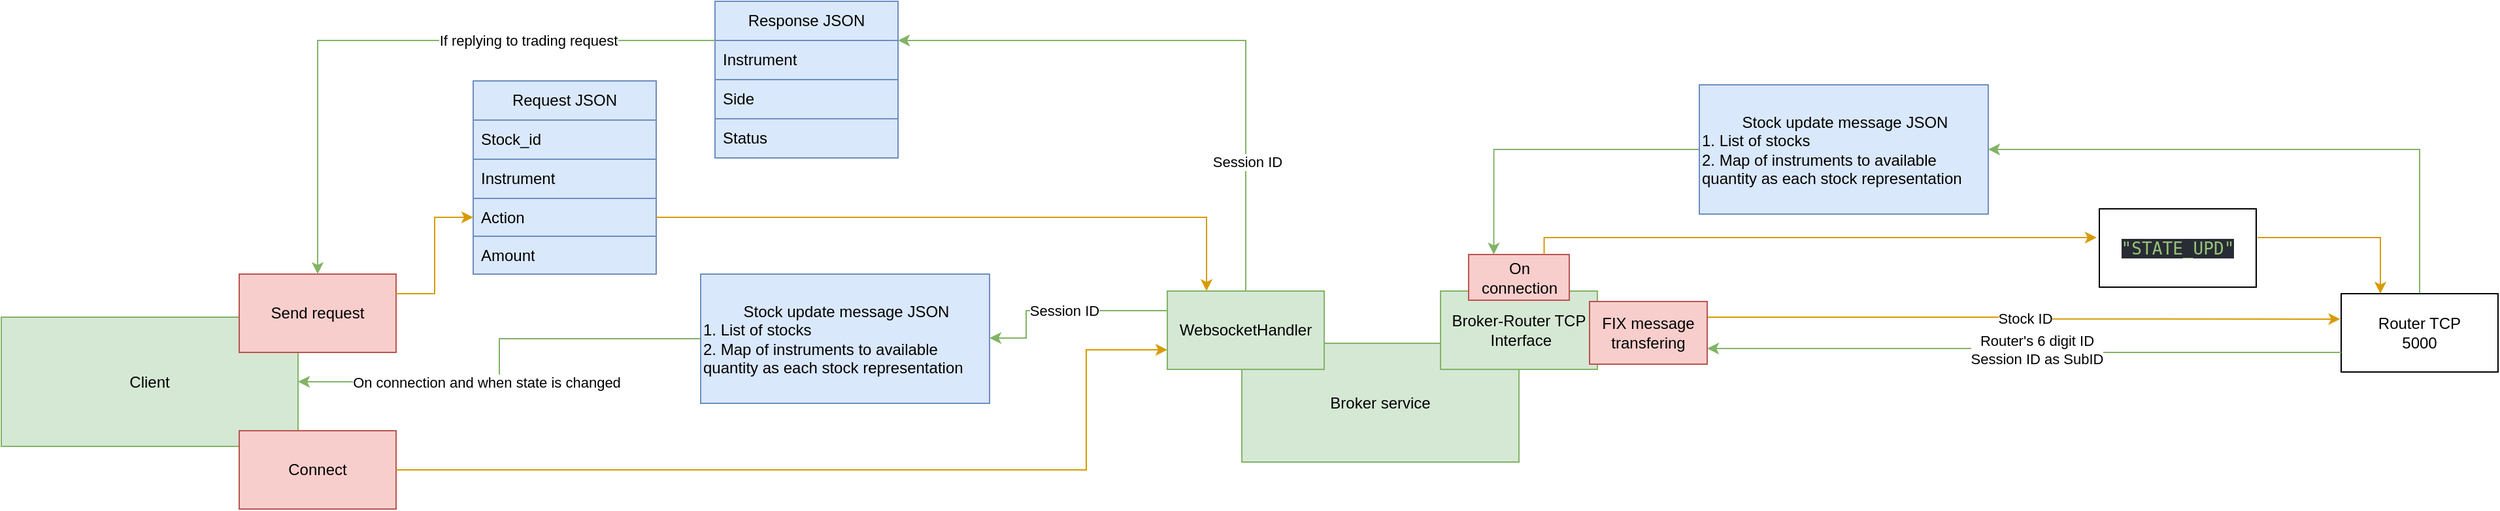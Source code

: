 <mxfile version="24.8.4">
  <diagram name="Page-1" id="ken7y6joCxxG52pc1tjB">
    <mxGraphModel dx="2474" dy="1159" grid="0" gridSize="10" guides="1" tooltips="1" connect="1" arrows="1" fold="1" page="0" pageScale="1" pageWidth="850" pageHeight="1100" math="0" shadow="0">
      <root>
        <mxCell id="0" />
        <mxCell id="1" parent="0" />
        <mxCell id="lNfRjI5df_jo4oD9Ux-3-17" value="" style="group;strokeColor=#6c8ebf;movable=1;resizable=1;rotatable=1;deletable=1;editable=1;locked=0;connectable=1;fillColor=#dae8fc;" parent="1" vertex="1" connectable="0">
          <mxGeometry x="-105" y="-217" width="140" height="148" as="geometry" />
        </mxCell>
        <mxCell id="lNfRjI5df_jo4oD9Ux-3-12" value="Request JSON" style="swimlane;fontStyle=0;childLayout=stackLayout;horizontal=1;startSize=30;horizontalStack=0;resizeParent=1;resizeParentMax=0;resizeLast=0;collapsible=1;marginBottom=0;whiteSpace=wrap;html=1;strokeColor=#6c8ebf;movable=1;resizable=1;rotatable=1;deletable=1;editable=1;locked=0;connectable=1;fillColor=#dae8fc;" parent="lNfRjI5df_jo4oD9Ux-3-17" vertex="1">
          <mxGeometry width="140" height="119" as="geometry" />
        </mxCell>
        <mxCell id="lNfRjI5df_jo4oD9Ux-3-13" value="&lt;div&gt;Stock_id&lt;/div&gt;" style="text;strokeColor=#6c8ebf;fillColor=#dae8fc;align=left;verticalAlign=middle;spacingLeft=4;spacingRight=4;overflow=hidden;points=[[0,0.5],[1,0.5]];portConstraint=eastwest;rotatable=1;whiteSpace=wrap;html=1;movable=1;resizable=1;deletable=1;editable=1;locked=0;connectable=1;" parent="lNfRjI5df_jo4oD9Ux-3-12" vertex="1">
          <mxGeometry y="30" width="140" height="30" as="geometry" />
        </mxCell>
        <mxCell id="lNfRjI5df_jo4oD9Ux-3-14" value="Instrument" style="text;strokeColor=#6c8ebf;fillColor=#dae8fc;align=left;verticalAlign=middle;spacingLeft=4;spacingRight=4;overflow=hidden;points=[[0,0.5],[1,0.5]];portConstraint=eastwest;rotatable=1;whiteSpace=wrap;html=1;movable=1;resizable=1;deletable=1;editable=1;locked=0;connectable=1;" parent="lNfRjI5df_jo4oD9Ux-3-12" vertex="1">
          <mxGeometry y="60" width="140" height="30" as="geometry" />
        </mxCell>
        <mxCell id="lNfRjI5df_jo4oD9Ux-3-15" value="Action" style="text;strokeColor=#6c8ebf;fillColor=#dae8fc;align=left;verticalAlign=middle;spacingLeft=4;spacingRight=4;overflow=hidden;points=[[0,0.5],[1,0.5]];portConstraint=eastwest;rotatable=1;whiteSpace=wrap;html=1;movable=1;resizable=1;deletable=1;editable=1;locked=0;connectable=1;" parent="lNfRjI5df_jo4oD9Ux-3-12" vertex="1">
          <mxGeometry y="90" width="140" height="29" as="geometry" />
        </mxCell>
        <mxCell id="lNfRjI5df_jo4oD9Ux-3-16" value="Amount" style="text;strokeColor=#6c8ebf;fillColor=#dae8fc;align=left;verticalAlign=middle;spacingLeft=4;spacingRight=4;overflow=hidden;points=[[0,0.5],[1,0.5]];portConstraint=eastwest;rotatable=1;whiteSpace=wrap;html=1;movable=1;resizable=1;deletable=1;editable=1;locked=0;connectable=1;" parent="lNfRjI5df_jo4oD9Ux-3-17" vertex="1">
          <mxGeometry y="119" width="140" height="29" as="geometry" />
        </mxCell>
        <mxCell id="lNfRjI5df_jo4oD9Ux-3-59" value="" style="group" parent="1" vertex="1" connectable="0">
          <mxGeometry x="-466" y="-69" width="302" height="180" as="geometry" />
        </mxCell>
        <mxCell id="lNfRjI5df_jo4oD9Ux-3-2" value="&lt;div&gt;Client&lt;/div&gt;" style="rounded=0;whiteSpace=wrap;html=1;fillColor=#d5e8d4;strokeColor=#82b366;" parent="lNfRjI5df_jo4oD9Ux-3-59" vertex="1">
          <mxGeometry y="33" width="227" height="99" as="geometry" />
        </mxCell>
        <mxCell id="lNfRjI5df_jo4oD9Ux-3-3" value="Connect" style="rounded=0;whiteSpace=wrap;html=1;strokeColor=#b85450;fillColor=#f8cecc;" parent="lNfRjI5df_jo4oD9Ux-3-59" vertex="1">
          <mxGeometry x="182" y="120" width="120" height="60" as="geometry" />
        </mxCell>
        <mxCell id="lNfRjI5df_jo4oD9Ux-3-4" value="Send request" style="rounded=0;whiteSpace=wrap;html=1;strokeColor=#b85450;fillColor=#f8cecc;" parent="lNfRjI5df_jo4oD9Ux-3-59" vertex="1">
          <mxGeometry x="182" width="120" height="60" as="geometry" />
        </mxCell>
        <mxCell id="lNfRjI5df_jo4oD9Ux-3-63" style="edgeStyle=orthogonalEdgeStyle;rounded=0;orthogonalLoop=1;jettySize=auto;html=1;entryX=0.25;entryY=0;entryDx=0;entryDy=0;exitX=1;exitY=0.5;exitDx=0;exitDy=0;fillColor=#ffe6cc;strokeColor=#d79b00;" parent="1" source="lNfRjI5df_jo4oD9Ux-3-15" target="lNfRjI5df_jo4oD9Ux-3-1" edge="1">
          <mxGeometry relative="1" as="geometry">
            <mxPoint x="102" y="-44" as="sourcePoint" />
            <mxPoint x="324" y="-38" as="targetPoint" />
          </mxGeometry>
        </mxCell>
        <mxCell id="lNfRjI5df_jo4oD9Ux-3-67" value="On connection and when state is changed" style="edgeStyle=orthogonalEdgeStyle;rounded=0;orthogonalLoop=1;jettySize=auto;html=1;exitX=0;exitY=0.5;exitDx=0;exitDy=0;entryX=1;entryY=0.5;entryDx=0;entryDy=0;fillColor=#d5e8d4;strokeColor=#82b366;" parent="1" source="lNfRjI5df_jo4oD9Ux-3-35" target="lNfRjI5df_jo4oD9Ux-3-2" edge="1">
          <mxGeometry x="0.155" relative="1" as="geometry">
            <mxPoint as="offset" />
          </mxGeometry>
        </mxCell>
        <mxCell id="XJ4eUi7MdlEYZHbUbvkn-11" value="" style="edgeStyle=orthogonalEdgeStyle;rounded=0;orthogonalLoop=1;jettySize=auto;html=1;exitX=0.5;exitY=0;exitDx=0;exitDy=0;entryX=1;entryY=0.25;entryDx=0;entryDy=0;fillColor=#d5e8d4;strokeColor=#82b366;" parent="1" source="lNfRjI5df_jo4oD9Ux-3-1" target="lNfRjI5df_jo4oD9Ux-3-82" edge="1">
          <mxGeometry relative="1" as="geometry" />
        </mxCell>
        <mxCell id="XJ4eUi7MdlEYZHbUbvkn-13" value="Session ID" style="edgeLabel;html=1;align=center;verticalAlign=middle;resizable=0;points=[];" parent="XJ4eUi7MdlEYZHbUbvkn-11" vertex="1" connectable="0">
          <mxGeometry x="-0.568" y="-1" relative="1" as="geometry">
            <mxPoint as="offset" />
          </mxGeometry>
        </mxCell>
        <mxCell id="lNfRjI5df_jo4oD9Ux-3-35" value="&lt;div align=&quot;center&quot;&gt;Stock update message JSON&lt;br&gt;&lt;/div&gt;&lt;div&gt;1. List of stocks&lt;/div&gt;&lt;div&gt;2. Map of instruments to available quantity as each stock representation&lt;br&gt;&lt;/div&gt;" style="rounded=0;whiteSpace=wrap;html=1;align=left;fillColor=#dae8fc;strokeColor=#6c8ebf;" parent="1" vertex="1">
          <mxGeometry x="69" y="-69" width="221" height="99" as="geometry" />
        </mxCell>
        <mxCell id="lNfRjI5df_jo4oD9Ux-3-82" value="Response JSON" style="swimlane;fontStyle=0;childLayout=stackLayout;horizontal=1;startSize=30;horizontalStack=0;resizeParent=1;resizeParentMax=0;resizeLast=0;collapsible=1;marginBottom=0;whiteSpace=wrap;html=1;fillColor=#dae8fc;strokeColor=#6c8ebf;" parent="1" vertex="1">
          <mxGeometry x="80" y="-278" width="140" height="120" as="geometry" />
        </mxCell>
        <mxCell id="lNfRjI5df_jo4oD9Ux-3-83" value="Instrument" style="text;strokeColor=#6c8ebf;fillColor=#dae8fc;align=left;verticalAlign=middle;spacingLeft=4;spacingRight=4;overflow=hidden;points=[[0,0.5],[1,0.5]];portConstraint=eastwest;rotatable=0;whiteSpace=wrap;html=1;" parent="lNfRjI5df_jo4oD9Ux-3-82" vertex="1">
          <mxGeometry y="30" width="140" height="30" as="geometry" />
        </mxCell>
        <mxCell id="lNfRjI5df_jo4oD9Ux-3-85" value="Side" style="text;strokeColor=#6c8ebf;fillColor=#dae8fc;align=left;verticalAlign=middle;spacingLeft=4;spacingRight=4;overflow=hidden;points=[[0,0.5],[1,0.5]];portConstraint=eastwest;rotatable=0;whiteSpace=wrap;html=1;" parent="lNfRjI5df_jo4oD9Ux-3-82" vertex="1">
          <mxGeometry y="60" width="140" height="30" as="geometry" />
        </mxCell>
        <mxCell id="lNfRjI5df_jo4oD9Ux-3-84" value="Status" style="text;strokeColor=#6c8ebf;fillColor=#dae8fc;align=left;verticalAlign=middle;spacingLeft=4;spacingRight=4;overflow=hidden;points=[[0,0.5],[1,0.5]];portConstraint=eastwest;rotatable=0;whiteSpace=wrap;html=1;" parent="lNfRjI5df_jo4oD9Ux-3-82" vertex="1">
          <mxGeometry y="90" width="140" height="30" as="geometry" />
        </mxCell>
        <mxCell id="lNfRjI5df_jo4oD9Ux-3-87" style="edgeStyle=orthogonalEdgeStyle;rounded=0;orthogonalLoop=1;jettySize=auto;html=1;exitX=0;exitY=0.25;exitDx=0;exitDy=0;fillColor=#d5e8d4;strokeColor=#82b366;" parent="1" source="lNfRjI5df_jo4oD9Ux-3-82" target="lNfRjI5df_jo4oD9Ux-3-4" edge="1">
          <mxGeometry relative="1" as="geometry" />
        </mxCell>
        <mxCell id="XJ4eUi7MdlEYZHbUbvkn-14" value="If replying to trading request" style="edgeLabel;html=1;align=center;verticalAlign=middle;resizable=0;points=[];" parent="lNfRjI5df_jo4oD9Ux-3-87" vertex="1" connectable="0">
          <mxGeometry x="-0.084" y="-4" relative="1" as="geometry">
            <mxPoint x="78" y="4" as="offset" />
          </mxGeometry>
        </mxCell>
        <mxCell id="lNfRjI5df_jo4oD9Ux-3-89" style="edgeStyle=orthogonalEdgeStyle;rounded=0;orthogonalLoop=1;jettySize=auto;html=1;exitX=1;exitY=0.25;exitDx=0;exitDy=0;entryX=0;entryY=0.5;entryDx=0;entryDy=0;fillColor=#ffe6cc;strokeColor=#d79b00;" parent="1" source="lNfRjI5df_jo4oD9Ux-3-4" target="lNfRjI5df_jo4oD9Ux-3-15" edge="1">
          <mxGeometry relative="1" as="geometry" />
        </mxCell>
        <mxCell id="XJ4eUi7MdlEYZHbUbvkn-26" style="edgeStyle=orthogonalEdgeStyle;rounded=0;orthogonalLoop=1;jettySize=auto;html=1;exitX=0.5;exitY=0;exitDx=0;exitDy=0;entryX=1;entryY=0.5;entryDx=0;entryDy=0;fillColor=#d5e8d4;strokeColor=#82b366;" parent="1" source="XJ4eUi7MdlEYZHbUbvkn-1" target="XJ4eUi7MdlEYZHbUbvkn-25" edge="1">
          <mxGeometry relative="1" as="geometry" />
        </mxCell>
        <mxCell id="XJ4eUi7MdlEYZHbUbvkn-1" value="&lt;div&gt;Router TCP&lt;/div&gt;&lt;div&gt;5000&lt;/div&gt;" style="rounded=0;whiteSpace=wrap;html=1;" parent="1" vertex="1">
          <mxGeometry x="1324" y="-54" width="120" height="60" as="geometry" />
        </mxCell>
        <mxCell id="XJ4eUi7MdlEYZHbUbvkn-4" value="&lt;div&gt;Stock ID&lt;br&gt;&lt;/div&gt;" style="edgeStyle=orthogonalEdgeStyle;rounded=0;orthogonalLoop=1;jettySize=auto;html=1;exitX=1;exitY=0.25;exitDx=0;exitDy=0;entryX=-0.006;entryY=0.324;entryDx=0;entryDy=0;fillColor=#ffe6cc;strokeColor=#d79b00;entryPerimeter=0;" parent="1" source="XJ4eUi7MdlEYZHbUbvkn-18" target="XJ4eUi7MdlEYZHbUbvkn-1" edge="1">
          <mxGeometry relative="1" as="geometry" />
        </mxCell>
        <mxCell id="XJ4eUi7MdlEYZHbUbvkn-7" style="edgeStyle=orthogonalEdgeStyle;rounded=0;orthogonalLoop=1;jettySize=auto;html=1;exitX=1;exitY=0.5;exitDx=0;exitDy=0;entryX=0;entryY=0.75;entryDx=0;entryDy=0;fillColor=#ffe6cc;strokeColor=#d79b00;" parent="1" source="lNfRjI5df_jo4oD9Ux-3-3" target="lNfRjI5df_jo4oD9Ux-3-1" edge="1">
          <mxGeometry relative="1" as="geometry">
            <Array as="points">
              <mxPoint x="364" y="81" />
              <mxPoint x="364" y="-11" />
            </Array>
          </mxGeometry>
        </mxCell>
        <mxCell id="XJ4eUi7MdlEYZHbUbvkn-8" value="Session ID" style="edgeStyle=orthogonalEdgeStyle;rounded=0;orthogonalLoop=1;jettySize=auto;html=1;exitX=0;exitY=0.25;exitDx=0;exitDy=0;entryX=1;entryY=0.5;entryDx=0;entryDy=0;fillColor=#d5e8d4;strokeColor=#82b366;" parent="1" source="lNfRjI5df_jo4oD9Ux-3-1" target="lNfRjI5df_jo4oD9Ux-3-35" edge="1">
          <mxGeometry relative="1" as="geometry">
            <Array as="points">
              <mxPoint x="318" y="-41" />
              <mxPoint x="318" y="-20" />
              <mxPoint x="290" y="-20" />
            </Array>
          </mxGeometry>
        </mxCell>
        <mxCell id="XJ4eUi7MdlEYZHbUbvkn-19" value="" style="edgeStyle=orthogonalEdgeStyle;rounded=0;orthogonalLoop=1;jettySize=auto;html=1;exitX=0;exitY=0.75;exitDx=0;exitDy=0;entryX=1;entryY=0.75;entryDx=0;entryDy=0;fillColor=#d5e8d4;strokeColor=#82b366;" parent="1" source="XJ4eUi7MdlEYZHbUbvkn-1" target="XJ4eUi7MdlEYZHbUbvkn-18" edge="1">
          <mxGeometry x="0.004" relative="1" as="geometry">
            <mxPoint x="972" y="-11" as="sourcePoint" />
            <mxPoint x="755" y="-11" as="targetPoint" />
            <mxPoint as="offset" />
          </mxGeometry>
        </mxCell>
        <mxCell id="XJ4eUi7MdlEYZHbUbvkn-20" value="&lt;div&gt;Router&#39;s 6 digit ID&lt;/div&gt;Session ID as SubID" style="edgeLabel;html=1;align=center;verticalAlign=middle;resizable=0;points=[];" parent="XJ4eUi7MdlEYZHbUbvkn-19" vertex="1" connectable="0">
          <mxGeometry x="-0.045" y="-2" relative="1" as="geometry">
            <mxPoint as="offset" />
          </mxGeometry>
        </mxCell>
        <mxCell id="XJ4eUi7MdlEYZHbUbvkn-22" value="" style="group" parent="1" vertex="1" connectable="0">
          <mxGeometry x="426" y="-56" width="413" height="131" as="geometry" />
        </mxCell>
        <mxCell id="XJ4eUi7MdlEYZHbUbvkn-3" value="" style="group" parent="XJ4eUi7MdlEYZHbUbvkn-22" vertex="1" connectable="0">
          <mxGeometry width="329" height="131" as="geometry" />
        </mxCell>
        <mxCell id="XJ4eUi7MdlEYZHbUbvkn-2" value="&lt;div&gt;Broker service&lt;/div&gt;" style="rounded=0;whiteSpace=wrap;html=1;fillColor=#d5e8d4;strokeColor=#82b366;" parent="XJ4eUi7MdlEYZHbUbvkn-3" vertex="1">
          <mxGeometry x="57" y="40" width="212" height="91" as="geometry" />
        </mxCell>
        <mxCell id="lNfRjI5df_jo4oD9Ux-3-1" value="&lt;div&gt;WebsocketHandler&lt;/div&gt;" style="rounded=0;whiteSpace=wrap;html=1;strokeColor=#82b366;fillColor=#d5e8d4;" parent="XJ4eUi7MdlEYZHbUbvkn-3" vertex="1">
          <mxGeometry width="120" height="60" as="geometry" />
        </mxCell>
        <mxCell id="lNfRjI5df_jo4oD9Ux-3-5" value="&lt;div&gt;Broker-Router TCP&lt;/div&gt;&amp;nbsp;Interface" style="rounded=0;whiteSpace=wrap;html=1;fillColor=#d5e8d4;strokeColor=#82b366;" parent="XJ4eUi7MdlEYZHbUbvkn-3" vertex="1">
          <mxGeometry x="209" width="120" height="60" as="geometry" />
        </mxCell>
        <mxCell id="XJ4eUi7MdlEYZHbUbvkn-17" value="On &lt;br&gt;&lt;div&gt;connection&lt;/div&gt;" style="rounded=0;whiteSpace=wrap;html=1;fillColor=#f8cecc;strokeColor=#b85450;" parent="XJ4eUi7MdlEYZHbUbvkn-3" vertex="1">
          <mxGeometry x="230.5" y="-28" width="77" height="35" as="geometry" />
        </mxCell>
        <mxCell id="XJ4eUi7MdlEYZHbUbvkn-18" value="FIX message transfering" style="rounded=0;whiteSpace=wrap;html=1;fillColor=#f8cecc;strokeColor=#b85450;" parent="XJ4eUi7MdlEYZHbUbvkn-22" vertex="1">
          <mxGeometry x="323" y="8" width="90" height="48" as="geometry" />
        </mxCell>
        <mxCell id="XJ4eUi7MdlEYZHbUbvkn-23" style="edgeStyle=orthogonalEdgeStyle;rounded=0;orthogonalLoop=1;jettySize=auto;html=1;exitX=1.008;exitY=0.367;exitDx=0;exitDy=0;entryX=0.25;entryY=0;entryDx=0;entryDy=0;fillColor=#ffe6cc;strokeColor=#d79b00;exitPerimeter=0;" parent="1" source="otBM4BZGipmRi4desWAm-1" target="XJ4eUi7MdlEYZHbUbvkn-1" edge="1">
          <mxGeometry relative="1" as="geometry" />
        </mxCell>
        <mxCell id="XJ4eUi7MdlEYZHbUbvkn-27" style="edgeStyle=orthogonalEdgeStyle;rounded=0;orthogonalLoop=1;jettySize=auto;html=1;exitX=0;exitY=0.5;exitDx=0;exitDy=0;entryX=0.25;entryY=0;entryDx=0;entryDy=0;fillColor=#d5e8d4;strokeColor=#82b366;" parent="1" source="XJ4eUi7MdlEYZHbUbvkn-25" target="XJ4eUi7MdlEYZHbUbvkn-17" edge="1">
          <mxGeometry relative="1" as="geometry" />
        </mxCell>
        <mxCell id="XJ4eUi7MdlEYZHbUbvkn-25" value="&lt;div align=&quot;center&quot;&gt;Stock update message JSON&lt;br&gt;&lt;/div&gt;&lt;div&gt;1. List of stocks&lt;/div&gt;&lt;div&gt;2. Map of instruments to available quantity as each stock representation&lt;br&gt;&lt;/div&gt;" style="rounded=0;whiteSpace=wrap;html=1;align=left;fillColor=#dae8fc;strokeColor=#6c8ebf;" parent="1" vertex="1">
          <mxGeometry x="833" y="-214" width="221" height="99" as="geometry" />
        </mxCell>
        <mxCell id="otBM4BZGipmRi4desWAm-2" value="" style="edgeStyle=orthogonalEdgeStyle;rounded=0;orthogonalLoop=1;jettySize=auto;html=1;exitX=0.75;exitY=0;exitDx=0;exitDy=0;entryX=-0.017;entryY=0.367;entryDx=0;entryDy=0;fillColor=#ffe6cc;strokeColor=#d79b00;entryPerimeter=0;" edge="1" parent="1" source="XJ4eUi7MdlEYZHbUbvkn-17" target="otBM4BZGipmRi4desWAm-1">
          <mxGeometry relative="1" as="geometry">
            <mxPoint x="714" y="-84" as="sourcePoint" />
            <mxPoint x="1354" y="-54" as="targetPoint" />
            <Array as="points">
              <mxPoint x="714" y="-97" />
            </Array>
          </mxGeometry>
        </mxCell>
        <mxCell id="otBM4BZGipmRi4desWAm-1" value="&lt;div style=&quot;background-color:#282c34;color:#abb2bf&quot;&gt;&lt;pre style=&quot;font-family:&#39;JetBrains Mono&#39;,monospace;font-size:9.8pt;&quot;&gt;&lt;span style=&quot;color:#98c379;&quot;&gt;&quot;STATE_UPD&quot;&lt;/span&gt;&lt;/pre&gt;&lt;/div&gt;" style="rounded=0;whiteSpace=wrap;html=1;" vertex="1" parent="1">
          <mxGeometry x="1139" y="-119" width="120" height="60" as="geometry" />
        </mxCell>
      </root>
    </mxGraphModel>
  </diagram>
</mxfile>
